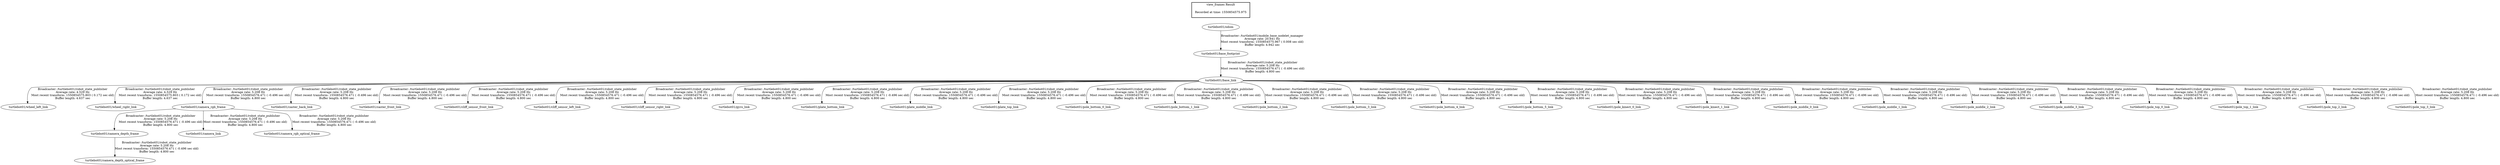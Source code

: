 digraph G {
"turtlebot01/odom" -> "turtlebot01/base_footprint"[label="Broadcaster: /turtlebot01/mobile_base_nodelet_manager\nAverage rate: 20.641 Hz\nMost recent transform: 1550854575.967 ( 0.008 sec old)\nBuffer length: 4.942 sec\n"];
"turtlebot01/base_link" -> "turtlebot01/wheel_left_link"[label="Broadcaster: /turtlebot01/robot_state_publisher\nAverage rate: 4.529 Hz\nMost recent transform: 1550854575.803 ( 0.172 sec old)\nBuffer length: 4.637 sec\n"];
"turtlebot01/base_footprint" -> "turtlebot01/base_link"[label="Broadcaster: /turtlebot01/robot_state_publisher\nAverage rate: 5.208 Hz\nMost recent transform: 1550854576.471 ( -0.496 sec old)\nBuffer length: 4.800 sec\n"];
"turtlebot01/base_link" -> "turtlebot01/wheel_right_link"[label="Broadcaster: /turtlebot01/robot_state_publisher\nAverage rate: 4.529 Hz\nMost recent transform: 1550854575.803 ( 0.172 sec old)\nBuffer length: 4.637 sec\n"];
"turtlebot01/camera_rgb_frame" -> "turtlebot01/camera_depth_frame"[label="Broadcaster: /turtlebot01/robot_state_publisher\nAverage rate: 5.208 Hz\nMost recent transform: 1550854576.471 ( -0.496 sec old)\nBuffer length: 4.800 sec\n"];
"turtlebot01/base_link" -> "turtlebot01/camera_rgb_frame"[label="Broadcaster: /turtlebot01/robot_state_publisher\nAverage rate: 5.208 Hz\nMost recent transform: 1550854576.471 ( -0.496 sec old)\nBuffer length: 4.800 sec\n"];
"turtlebot01/camera_depth_frame" -> "turtlebot01/camera_depth_optical_frame"[label="Broadcaster: /turtlebot01/robot_state_publisher\nAverage rate: 5.208 Hz\nMost recent transform: 1550854576.471 ( -0.496 sec old)\nBuffer length: 4.800 sec\n"];
"turtlebot01/camera_rgb_frame" -> "turtlebot01/camera_link"[label="Broadcaster: /turtlebot01/robot_state_publisher\nAverage rate: 5.208 Hz\nMost recent transform: 1550854576.471 ( -0.496 sec old)\nBuffer length: 4.800 sec\n"];
"turtlebot01/camera_rgb_frame" -> "turtlebot01/camera_rgb_optical_frame"[label="Broadcaster: /turtlebot01/robot_state_publisher\nAverage rate: 5.208 Hz\nMost recent transform: 1550854576.471 ( -0.496 sec old)\nBuffer length: 4.800 sec\n"];
"turtlebot01/base_link" -> "turtlebot01/caster_back_link"[label="Broadcaster: /turtlebot01/robot_state_publisher\nAverage rate: 5.208 Hz\nMost recent transform: 1550854576.471 ( -0.496 sec old)\nBuffer length: 4.800 sec\n"];
"turtlebot01/base_link" -> "turtlebot01/caster_front_link"[label="Broadcaster: /turtlebot01/robot_state_publisher\nAverage rate: 5.208 Hz\nMost recent transform: 1550854576.471 ( -0.496 sec old)\nBuffer length: 4.800 sec\n"];
"turtlebot01/base_link" -> "turtlebot01/cliff_sensor_front_link"[label="Broadcaster: /turtlebot01/robot_state_publisher\nAverage rate: 5.208 Hz\nMost recent transform: 1550854576.471 ( -0.496 sec old)\nBuffer length: 4.800 sec\n"];
"turtlebot01/base_link" -> "turtlebot01/cliff_sensor_left_link"[label="Broadcaster: /turtlebot01/robot_state_publisher\nAverage rate: 5.208 Hz\nMost recent transform: 1550854576.471 ( -0.496 sec old)\nBuffer length: 4.800 sec\n"];
"turtlebot01/base_link" -> "turtlebot01/cliff_sensor_right_link"[label="Broadcaster: /turtlebot01/robot_state_publisher\nAverage rate: 5.208 Hz\nMost recent transform: 1550854576.471 ( -0.496 sec old)\nBuffer length: 4.800 sec\n"];
"turtlebot01/base_link" -> "turtlebot01/gyro_link"[label="Broadcaster: /turtlebot01/robot_state_publisher\nAverage rate: 5.208 Hz\nMost recent transform: 1550854576.471 ( -0.496 sec old)\nBuffer length: 4.800 sec\n"];
"turtlebot01/base_link" -> "turtlebot01/plate_bottom_link"[label="Broadcaster: /turtlebot01/robot_state_publisher\nAverage rate: 5.208 Hz\nMost recent transform: 1550854576.471 ( -0.496 sec old)\nBuffer length: 4.800 sec\n"];
"turtlebot01/base_link" -> "turtlebot01/plate_middle_link"[label="Broadcaster: /turtlebot01/robot_state_publisher\nAverage rate: 5.208 Hz\nMost recent transform: 1550854576.471 ( -0.496 sec old)\nBuffer length: 4.800 sec\n"];
"turtlebot01/base_link" -> "turtlebot01/plate_top_link"[label="Broadcaster: /turtlebot01/robot_state_publisher\nAverage rate: 5.208 Hz\nMost recent transform: 1550854576.471 ( -0.496 sec old)\nBuffer length: 4.800 sec\n"];
"turtlebot01/base_link" -> "turtlebot01/pole_bottom_0_link"[label="Broadcaster: /turtlebot01/robot_state_publisher\nAverage rate: 5.208 Hz\nMost recent transform: 1550854576.471 ( -0.496 sec old)\nBuffer length: 4.800 sec\n"];
"turtlebot01/base_link" -> "turtlebot01/pole_bottom_1_link"[label="Broadcaster: /turtlebot01/robot_state_publisher\nAverage rate: 5.208 Hz\nMost recent transform: 1550854576.471 ( -0.496 sec old)\nBuffer length: 4.800 sec\n"];
"turtlebot01/base_link" -> "turtlebot01/pole_bottom_2_link"[label="Broadcaster: /turtlebot01/robot_state_publisher\nAverage rate: 5.208 Hz\nMost recent transform: 1550854576.471 ( -0.496 sec old)\nBuffer length: 4.800 sec\n"];
"turtlebot01/base_link" -> "turtlebot01/pole_bottom_3_link"[label="Broadcaster: /turtlebot01/robot_state_publisher\nAverage rate: 5.208 Hz\nMost recent transform: 1550854576.471 ( -0.496 sec old)\nBuffer length: 4.800 sec\n"];
"turtlebot01/base_link" -> "turtlebot01/pole_bottom_4_link"[label="Broadcaster: /turtlebot01/robot_state_publisher\nAverage rate: 5.208 Hz\nMost recent transform: 1550854576.471 ( -0.496 sec old)\nBuffer length: 4.800 sec\n"];
"turtlebot01/base_link" -> "turtlebot01/pole_bottom_5_link"[label="Broadcaster: /turtlebot01/robot_state_publisher\nAverage rate: 5.208 Hz\nMost recent transform: 1550854576.471 ( -0.496 sec old)\nBuffer length: 4.800 sec\n"];
"turtlebot01/base_link" -> "turtlebot01/pole_kinect_0_link"[label="Broadcaster: /turtlebot01/robot_state_publisher\nAverage rate: 5.208 Hz\nMost recent transform: 1550854576.471 ( -0.496 sec old)\nBuffer length: 4.800 sec\n"];
"turtlebot01/base_link" -> "turtlebot01/pole_kinect_1_link"[label="Broadcaster: /turtlebot01/robot_state_publisher\nAverage rate: 5.208 Hz\nMost recent transform: 1550854576.471 ( -0.496 sec old)\nBuffer length: 4.800 sec\n"];
"turtlebot01/base_link" -> "turtlebot01/pole_middle_0_link"[label="Broadcaster: /turtlebot01/robot_state_publisher\nAverage rate: 5.208 Hz\nMost recent transform: 1550854576.471 ( -0.496 sec old)\nBuffer length: 4.800 sec\n"];
"turtlebot01/base_link" -> "turtlebot01/pole_middle_1_link"[label="Broadcaster: /turtlebot01/robot_state_publisher\nAverage rate: 5.208 Hz\nMost recent transform: 1550854576.471 ( -0.496 sec old)\nBuffer length: 4.800 sec\n"];
"turtlebot01/base_link" -> "turtlebot01/pole_middle_2_link"[label="Broadcaster: /turtlebot01/robot_state_publisher\nAverage rate: 5.208 Hz\nMost recent transform: 1550854576.471 ( -0.496 sec old)\nBuffer length: 4.800 sec\n"];
"turtlebot01/base_link" -> "turtlebot01/pole_middle_3_link"[label="Broadcaster: /turtlebot01/robot_state_publisher\nAverage rate: 5.208 Hz\nMost recent transform: 1550854576.471 ( -0.496 sec old)\nBuffer length: 4.800 sec\n"];
"turtlebot01/base_link" -> "turtlebot01/pole_top_0_link"[label="Broadcaster: /turtlebot01/robot_state_publisher\nAverage rate: 5.208 Hz\nMost recent transform: 1550854576.471 ( -0.496 sec old)\nBuffer length: 4.800 sec\n"];
"turtlebot01/base_link" -> "turtlebot01/pole_top_1_link"[label="Broadcaster: /turtlebot01/robot_state_publisher\nAverage rate: 5.208 Hz\nMost recent transform: 1550854576.471 ( -0.496 sec old)\nBuffer length: 4.800 sec\n"];
"turtlebot01/base_link" -> "turtlebot01/pole_top_2_link"[label="Broadcaster: /turtlebot01/robot_state_publisher\nAverage rate: 5.208 Hz\nMost recent transform: 1550854576.471 ( -0.496 sec old)\nBuffer length: 4.800 sec\n"];
"turtlebot01/base_link" -> "turtlebot01/pole_top_3_link"[label="Broadcaster: /turtlebot01/robot_state_publisher\nAverage rate: 5.208 Hz\nMost recent transform: 1550854576.471 ( -0.496 sec old)\nBuffer length: 4.800 sec\n"];
edge [style=invis];
 subgraph cluster_legend { style=bold; color=black; label ="view_frames Result";
"Recorded at time: 1550854575.975"[ shape=plaintext ] ;
 }->"turtlebot01/odom";
}